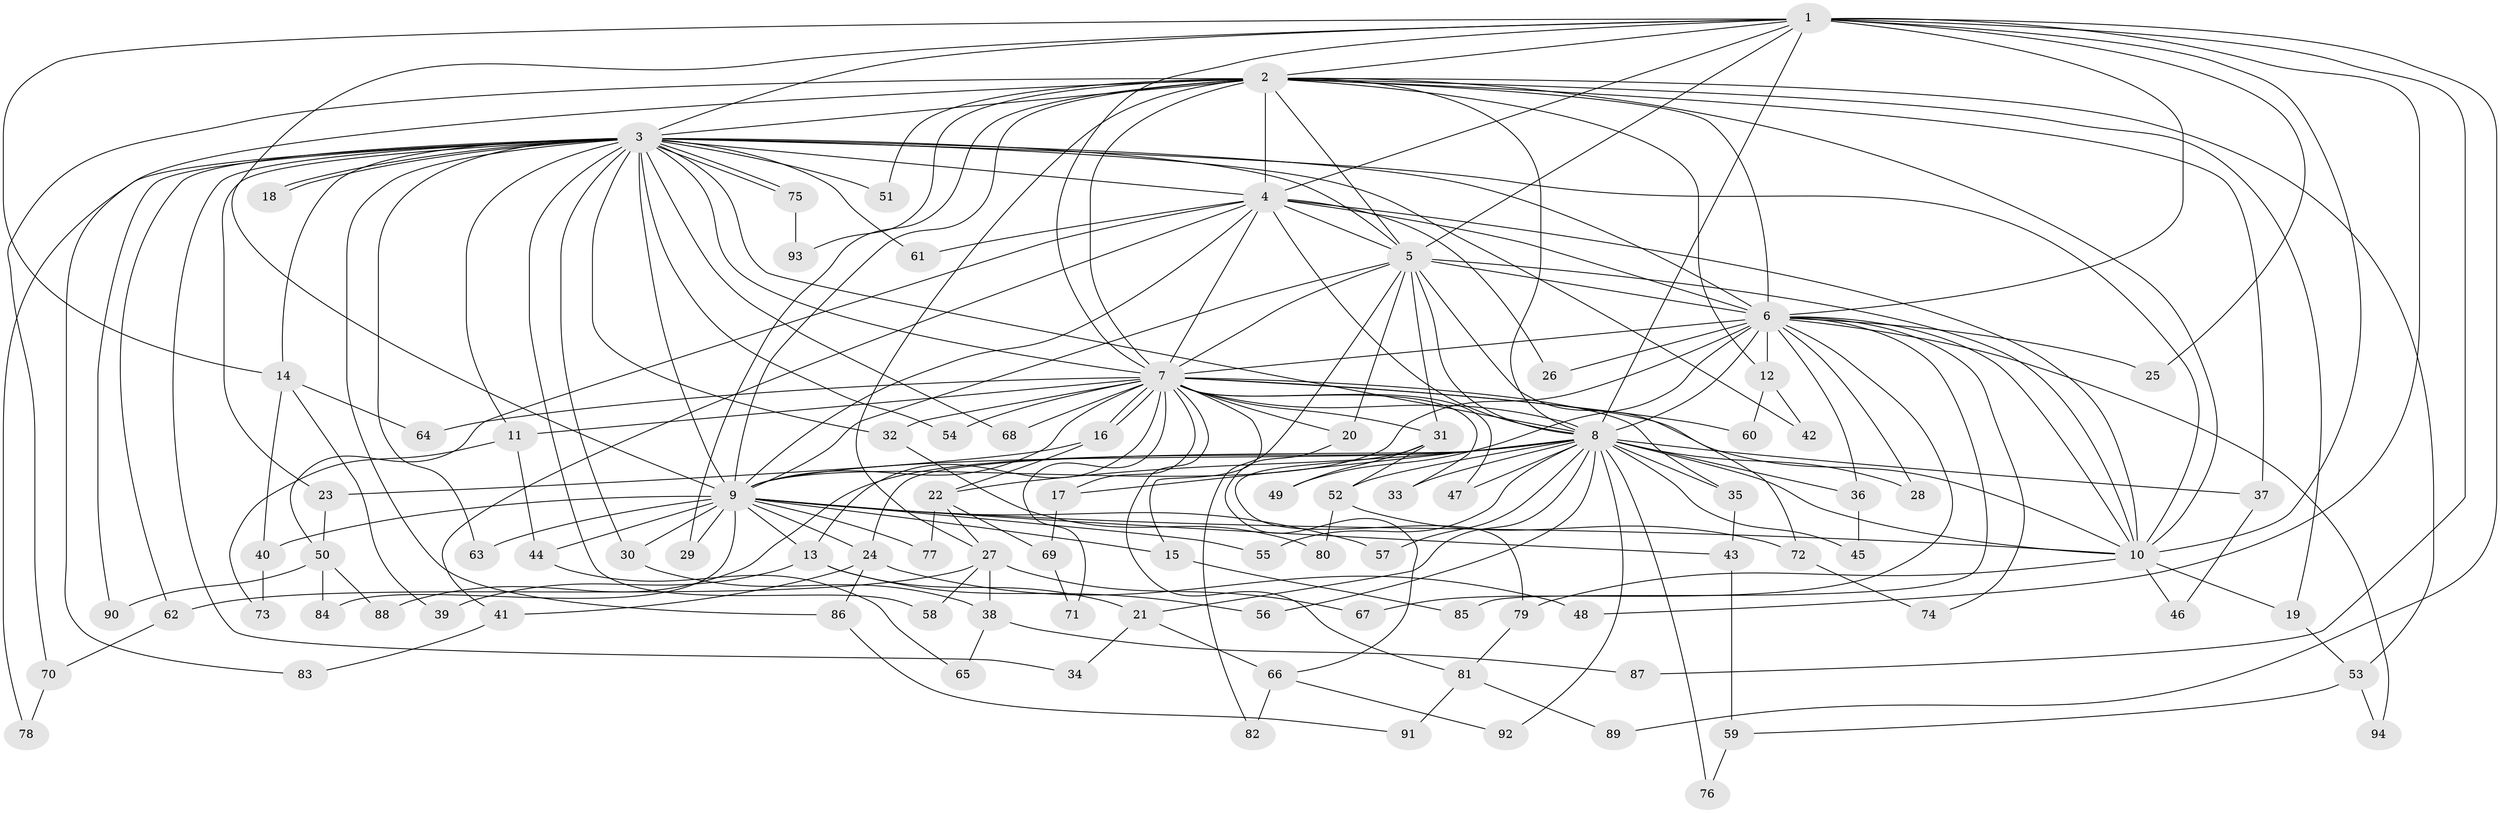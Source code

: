 // Generated by graph-tools (version 1.1) at 2025/34/03/09/25 02:34:45]
// undirected, 94 vertices, 213 edges
graph export_dot {
graph [start="1"]
  node [color=gray90,style=filled];
  1;
  2;
  3;
  4;
  5;
  6;
  7;
  8;
  9;
  10;
  11;
  12;
  13;
  14;
  15;
  16;
  17;
  18;
  19;
  20;
  21;
  22;
  23;
  24;
  25;
  26;
  27;
  28;
  29;
  30;
  31;
  32;
  33;
  34;
  35;
  36;
  37;
  38;
  39;
  40;
  41;
  42;
  43;
  44;
  45;
  46;
  47;
  48;
  49;
  50;
  51;
  52;
  53;
  54;
  55;
  56;
  57;
  58;
  59;
  60;
  61;
  62;
  63;
  64;
  65;
  66;
  67;
  68;
  69;
  70;
  71;
  72;
  73;
  74;
  75;
  76;
  77;
  78;
  79;
  80;
  81;
  82;
  83;
  84;
  85;
  86;
  87;
  88;
  89;
  90;
  91;
  92;
  93;
  94;
  1 -- 2;
  1 -- 3;
  1 -- 4;
  1 -- 5;
  1 -- 6;
  1 -- 7;
  1 -- 8;
  1 -- 9;
  1 -- 10;
  1 -- 14;
  1 -- 25;
  1 -- 48;
  1 -- 87;
  1 -- 89;
  2 -- 3;
  2 -- 4;
  2 -- 5;
  2 -- 6;
  2 -- 7;
  2 -- 8;
  2 -- 9;
  2 -- 10;
  2 -- 12;
  2 -- 19;
  2 -- 27;
  2 -- 29;
  2 -- 37;
  2 -- 51;
  2 -- 53;
  2 -- 70;
  2 -- 83;
  2 -- 93;
  3 -- 4;
  3 -- 5;
  3 -- 6;
  3 -- 7;
  3 -- 8;
  3 -- 9;
  3 -- 10;
  3 -- 11;
  3 -- 14;
  3 -- 18;
  3 -- 18;
  3 -- 23;
  3 -- 30;
  3 -- 32;
  3 -- 34;
  3 -- 42;
  3 -- 51;
  3 -- 54;
  3 -- 58;
  3 -- 61;
  3 -- 62;
  3 -- 63;
  3 -- 68;
  3 -- 75;
  3 -- 75;
  3 -- 78;
  3 -- 86;
  3 -- 90;
  4 -- 5;
  4 -- 6;
  4 -- 7;
  4 -- 8;
  4 -- 9;
  4 -- 10;
  4 -- 26;
  4 -- 41;
  4 -- 50;
  4 -- 61;
  5 -- 6;
  5 -- 7;
  5 -- 8;
  5 -- 9;
  5 -- 10;
  5 -- 20;
  5 -- 31;
  5 -- 72;
  5 -- 82;
  6 -- 7;
  6 -- 8;
  6 -- 9;
  6 -- 10;
  6 -- 12;
  6 -- 25;
  6 -- 26;
  6 -- 28;
  6 -- 36;
  6 -- 49;
  6 -- 67;
  6 -- 74;
  6 -- 85;
  6 -- 94;
  7 -- 8;
  7 -- 9;
  7 -- 10;
  7 -- 11;
  7 -- 13;
  7 -- 15;
  7 -- 16;
  7 -- 16;
  7 -- 17;
  7 -- 20;
  7 -- 31;
  7 -- 32;
  7 -- 33;
  7 -- 35;
  7 -- 47;
  7 -- 54;
  7 -- 60;
  7 -- 64;
  7 -- 68;
  7 -- 71;
  7 -- 81;
  8 -- 9;
  8 -- 10;
  8 -- 17;
  8 -- 21;
  8 -- 22;
  8 -- 24;
  8 -- 28;
  8 -- 33;
  8 -- 35;
  8 -- 36;
  8 -- 37;
  8 -- 45;
  8 -- 47;
  8 -- 52;
  8 -- 55;
  8 -- 56;
  8 -- 57;
  8 -- 76;
  8 -- 88;
  8 -- 92;
  9 -- 10;
  9 -- 13;
  9 -- 15;
  9 -- 24;
  9 -- 29;
  9 -- 30;
  9 -- 40;
  9 -- 43;
  9 -- 44;
  9 -- 55;
  9 -- 57;
  9 -- 63;
  9 -- 77;
  9 -- 84;
  10 -- 19;
  10 -- 46;
  10 -- 79;
  11 -- 44;
  11 -- 73;
  12 -- 42;
  12 -- 60;
  13 -- 21;
  13 -- 39;
  13 -- 56;
  14 -- 39;
  14 -- 40;
  14 -- 64;
  15 -- 85;
  16 -- 22;
  16 -- 23;
  17 -- 69;
  19 -- 53;
  20 -- 66;
  21 -- 34;
  21 -- 66;
  22 -- 27;
  22 -- 69;
  22 -- 77;
  23 -- 50;
  24 -- 41;
  24 -- 48;
  24 -- 86;
  27 -- 38;
  27 -- 58;
  27 -- 62;
  27 -- 67;
  30 -- 38;
  31 -- 49;
  31 -- 52;
  31 -- 79;
  32 -- 80;
  35 -- 43;
  36 -- 45;
  37 -- 46;
  38 -- 65;
  38 -- 87;
  40 -- 73;
  41 -- 83;
  43 -- 59;
  44 -- 65;
  50 -- 84;
  50 -- 88;
  50 -- 90;
  52 -- 72;
  52 -- 80;
  53 -- 59;
  53 -- 94;
  59 -- 76;
  62 -- 70;
  66 -- 82;
  66 -- 92;
  69 -- 71;
  70 -- 78;
  72 -- 74;
  75 -- 93;
  79 -- 81;
  81 -- 89;
  81 -- 91;
  86 -- 91;
}
